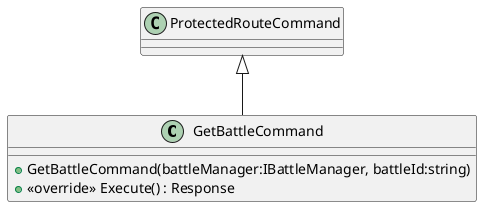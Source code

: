 @startuml
class GetBattleCommand {
    + GetBattleCommand(battleManager:IBattleManager, battleId:string)
    + <<override>> Execute() : Response
}
ProtectedRouteCommand <|-- GetBattleCommand
@enduml
